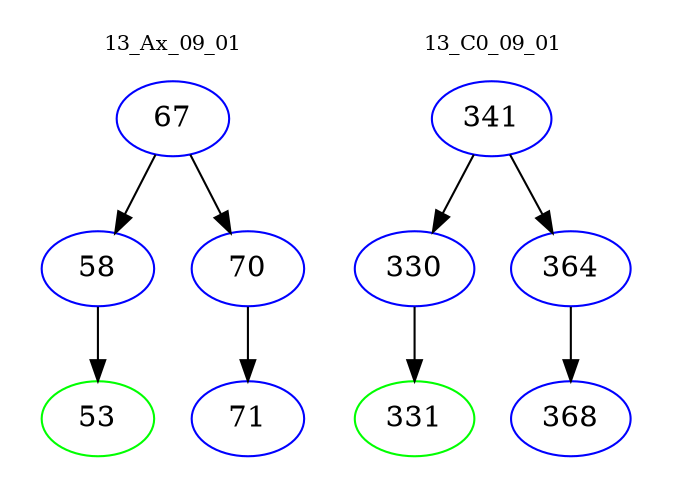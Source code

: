 digraph{
subgraph cluster_0 {
color = white
label = "13_Ax_09_01";
fontsize=10;
T0_67 [label="67", color="blue"]
T0_67 -> T0_58 [color="black"]
T0_58 [label="58", color="blue"]
T0_58 -> T0_53 [color="black"]
T0_53 [label="53", color="green"]
T0_67 -> T0_70 [color="black"]
T0_70 [label="70", color="blue"]
T0_70 -> T0_71 [color="black"]
T0_71 [label="71", color="blue"]
}
subgraph cluster_1 {
color = white
label = "13_C0_09_01";
fontsize=10;
T1_341 [label="341", color="blue"]
T1_341 -> T1_330 [color="black"]
T1_330 [label="330", color="blue"]
T1_330 -> T1_331 [color="black"]
T1_331 [label="331", color="green"]
T1_341 -> T1_364 [color="black"]
T1_364 [label="364", color="blue"]
T1_364 -> T1_368 [color="black"]
T1_368 [label="368", color="blue"]
}
}

